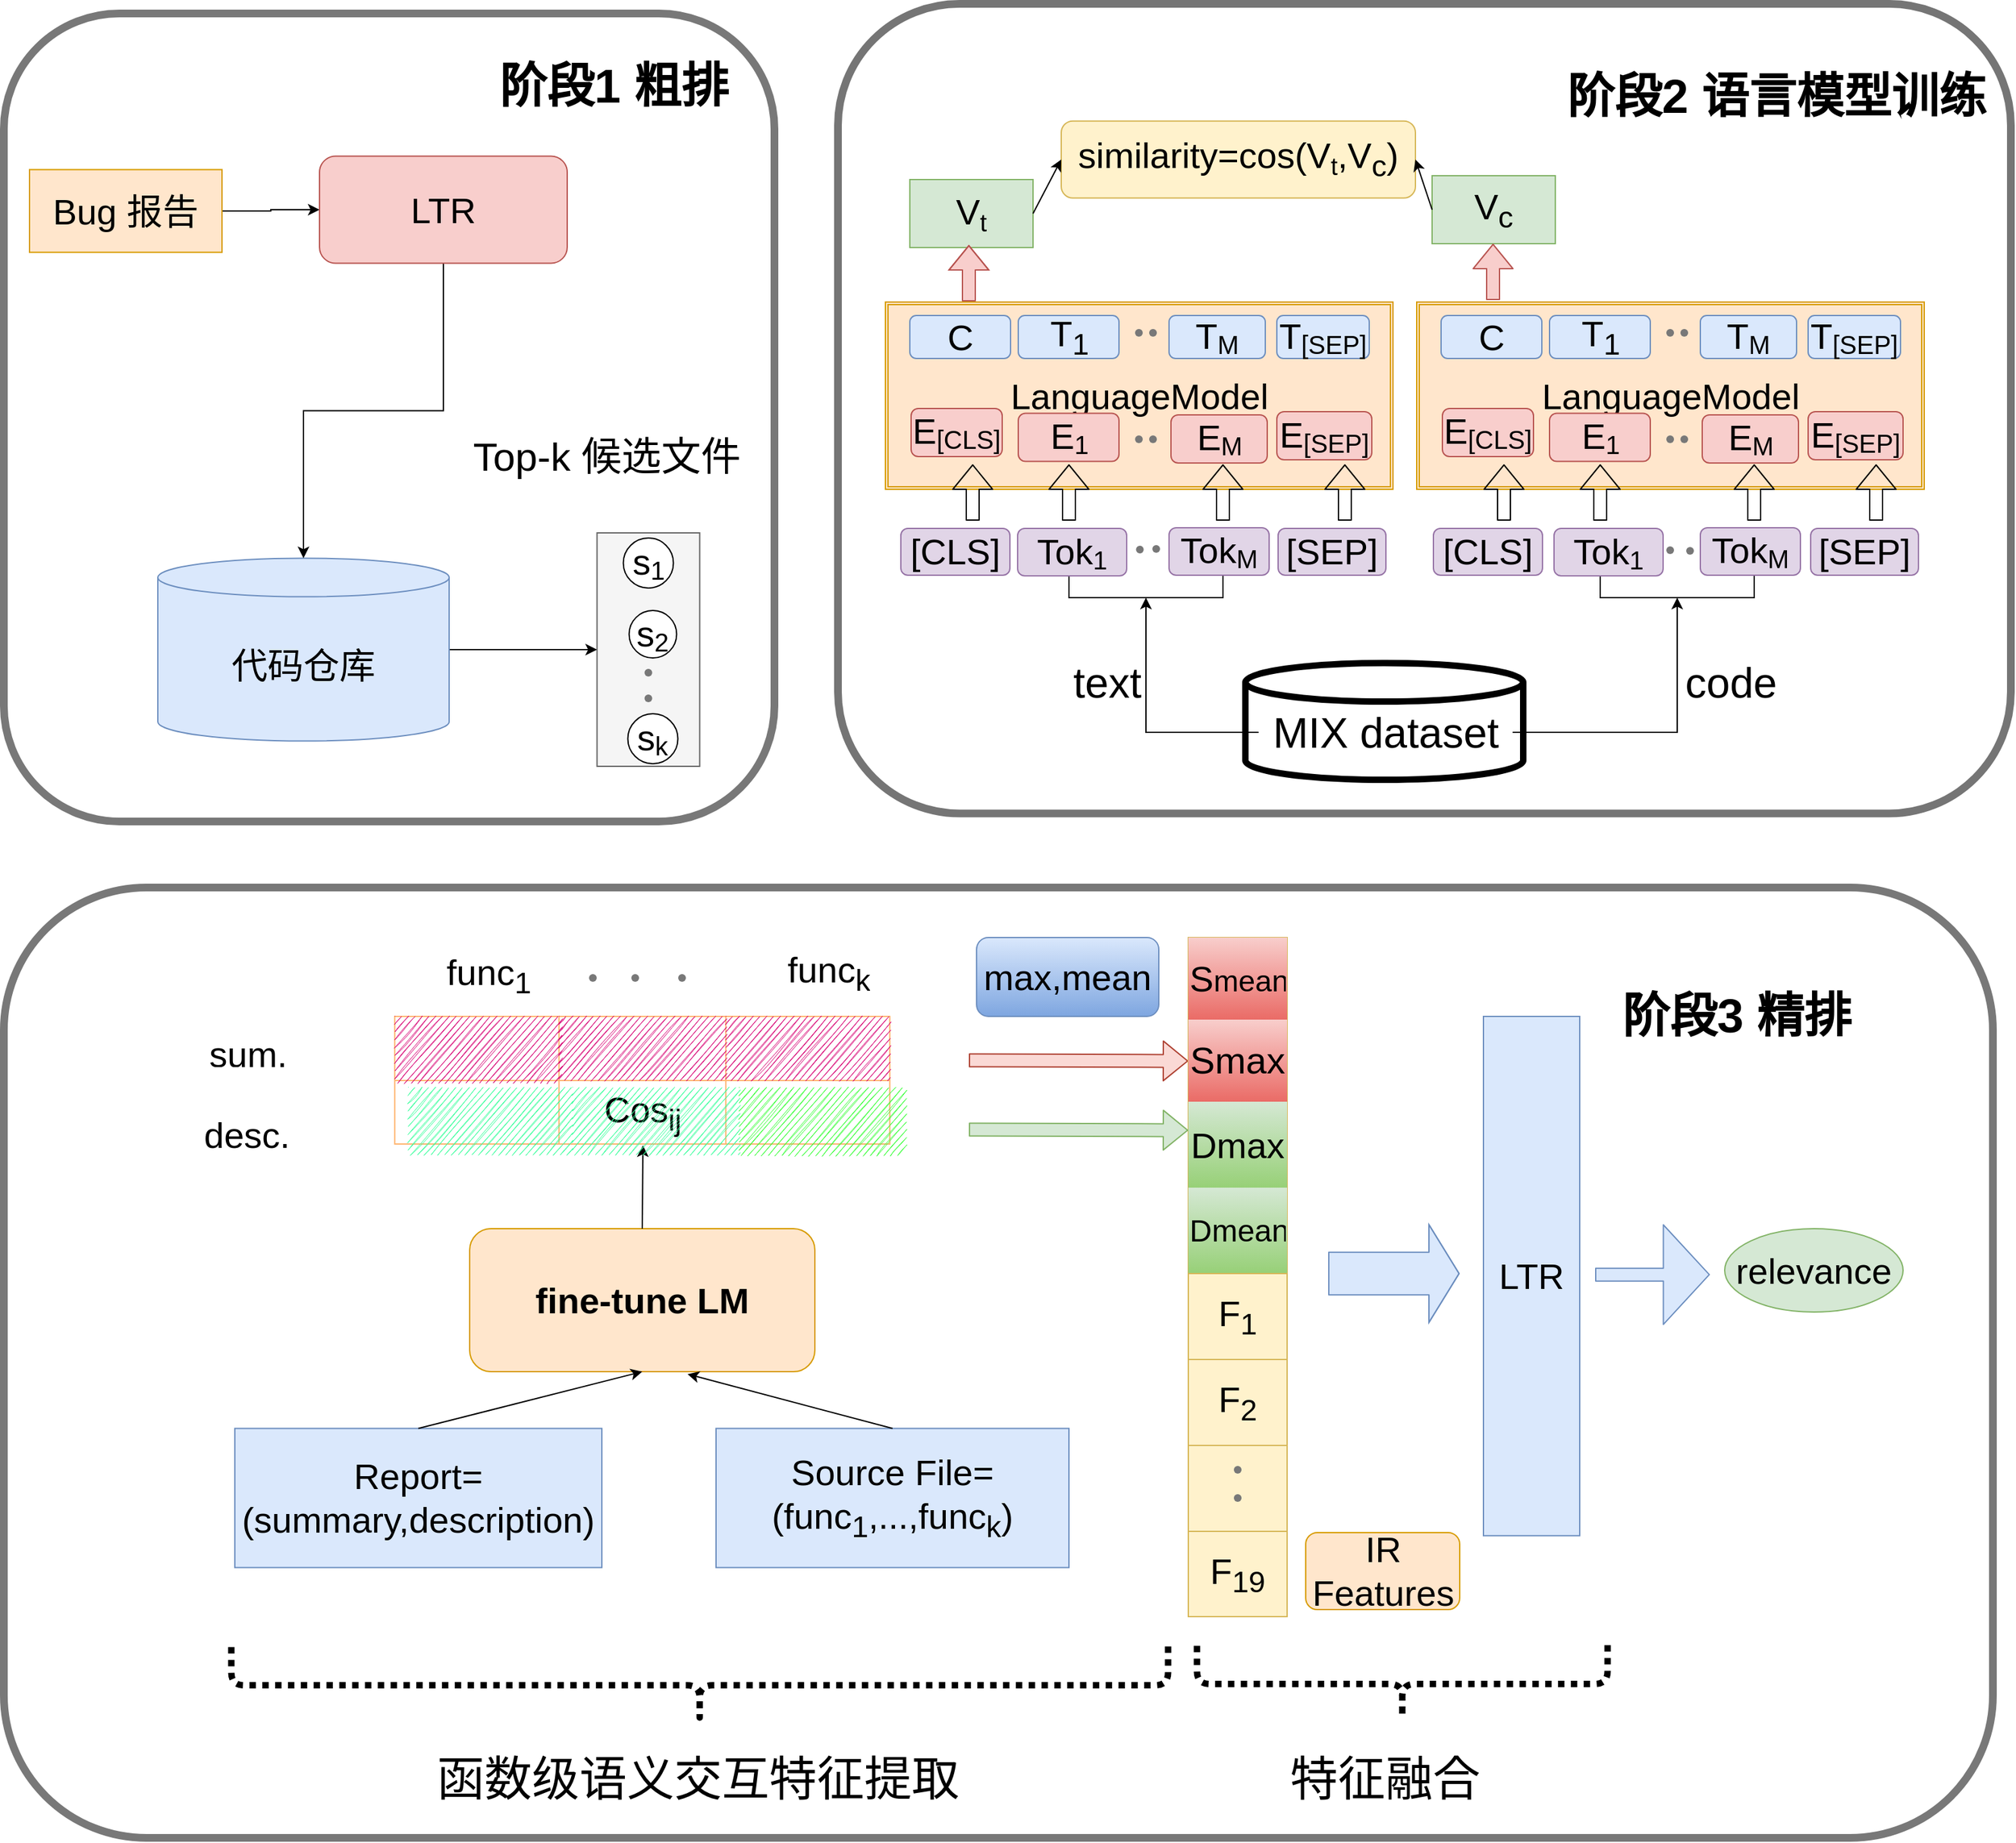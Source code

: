 <mxfile version="16.2.7" type="github">
  <diagram id="alZQ3J86ST5cV5qMbJnk" name="Page-1">
    <mxGraphModel dx="2262" dy="1464" grid="1" gridSize="10" guides="1" tooltips="1" connect="1" arrows="1" fold="1" page="1" pageScale="1" pageWidth="827" pageHeight="1169" math="0" shadow="0">
      <root>
        <mxCell id="0" />
        <mxCell id="1" parent="0" />
        <mxCell id="xxxQAEl9UntY1xKv4p_2-1" value="" style="rounded=1;whiteSpace=wrap;html=1;comic=0;pointerEvents=1;strokeWidth=6;strokeColor=#787878;" vertex="1" parent="1">
          <mxGeometry x="50" y="1209" width="1550" height="741" as="geometry" />
        </mxCell>
        <mxCell id="xxxQAEl9UntY1xKv4p_2-2" value="" style="rounded=1;whiteSpace=wrap;html=1;strokeWidth=6;strokeColor=#757575;" vertex="1" parent="1">
          <mxGeometry x="700" y="520" width="914" height="631.25" as="geometry" />
        </mxCell>
        <mxCell id="xxxQAEl9UntY1xKv4p_2-3" value="" style="shape=partialRectangle;whiteSpace=wrap;html=1;bottom=1;right=1;left=1;top=0;fillColor=none;routingCenterX=-0.5;" vertex="1" parent="1">
          <mxGeometry x="880" y="956" width="120" height="27" as="geometry" />
        </mxCell>
        <mxCell id="xxxQAEl9UntY1xKv4p_2-4" value="&lt;font&gt;&lt;font style=&quot;font-size: 28px&quot;&gt;Tok&lt;/font&gt;&lt;sub&gt;&lt;font style=&quot;font-size: 20px&quot;&gt;1&lt;/font&gt;&lt;/sub&gt;&lt;/font&gt;" style="rounded=1;whiteSpace=wrap;html=1;fillColor=#e1d5e7;strokeColor=#9673a6;" vertex="1" parent="1">
          <mxGeometry x="840" y="929" width="85" height="37" as="geometry" />
        </mxCell>
        <mxCell id="xxxQAEl9UntY1xKv4p_2-5" value="&lt;font&gt;&lt;font style=&quot;font-size: 28px&quot;&gt;Tok&lt;/font&gt;&lt;sub&gt;&lt;font style=&quot;font-size: 20px&quot;&gt;M&lt;/font&gt;&lt;/sub&gt;&lt;/font&gt;" style="rounded=1;whiteSpace=wrap;html=1;fillColor=#e1d5e7;strokeColor=#9673a6;" vertex="1" parent="1">
          <mxGeometry x="958" y="928.5" width="78" height="37" as="geometry" />
        </mxCell>
        <mxCell id="xxxQAEl9UntY1xKv4p_2-6" value="&lt;font style=&quot;font-size: 28px&quot;&gt;[SEP]&lt;/font&gt;" style="rounded=1;whiteSpace=wrap;html=1;fillColor=#e1d5e7;strokeColor=#9673a6;" vertex="1" parent="1">
          <mxGeometry x="1043" y="929" width="84" height="36.5" as="geometry" />
        </mxCell>
        <mxCell id="xxxQAEl9UntY1xKv4p_2-7" value="&lt;font style=&quot;font-size: 28px&quot;&gt;[CLS]&lt;/font&gt;" style="rounded=1;whiteSpace=wrap;html=1;fillColor=#e1d5e7;strokeColor=#9673a6;" vertex="1" parent="1">
          <mxGeometry x="749" y="929" width="85" height="36.5" as="geometry" />
        </mxCell>
        <mxCell id="xxxQAEl9UntY1xKv4p_2-8" value="&lt;span style=&quot;font-size: 28px&quot;&gt;LanguageModel&lt;/span&gt;" style="shape=ext;double=1;rounded=0;whiteSpace=wrap;html=1;fillColor=#ffe6cc;strokeColor=#d79b00;" vertex="1" parent="1">
          <mxGeometry x="737" y="752.5" width="395.5" height="146" as="geometry" />
        </mxCell>
        <mxCell id="xxxQAEl9UntY1xKv4p_2-9" value="&lt;font&gt;&lt;font style=&quot;font-size: 28px&quot;&gt;E&lt;/font&gt;&lt;sub&gt;&lt;font style=&quot;font-size: 20px&quot;&gt;[CLS]&lt;/font&gt;&lt;/sub&gt;&lt;/font&gt;" style="rounded=1;whiteSpace=wrap;html=1;fillColor=#f8cecc;strokeColor=#b85450;strokeWidth=1;perimeterSpacing=4;" vertex="1" parent="1">
          <mxGeometry x="757" y="835.5" width="71" height="37.5" as="geometry" />
        </mxCell>
        <mxCell id="xxxQAEl9UntY1xKv4p_2-10" value="&lt;font&gt;&lt;font style=&quot;font-size: 28px&quot;&gt;E&lt;/font&gt;&lt;sub&gt;&lt;font style=&quot;font-size: 20px&quot;&gt;1&lt;/font&gt;&lt;/sub&gt;&lt;/font&gt;" style="rounded=1;whiteSpace=wrap;html=1;fillColor=#f8cecc;strokeColor=#b85450;strokeWidth=1;perimeterSpacing=4;" vertex="1" parent="1">
          <mxGeometry x="840.5" y="839.25" width="78.5" height="37.5" as="geometry" />
        </mxCell>
        <mxCell id="xxxQAEl9UntY1xKv4p_2-11" value="&lt;font&gt;&lt;font style=&quot;font-size: 28px&quot;&gt;E&lt;/font&gt;&lt;sub&gt;&lt;font style=&quot;font-size: 20px&quot;&gt;[SEP]&lt;/font&gt;&lt;/sub&gt;&lt;/font&gt;" style="rounded=1;whiteSpace=wrap;html=1;fillColor=#f8cecc;strokeColor=#b85450;strokeWidth=1;perimeterSpacing=4;" vertex="1" parent="1">
          <mxGeometry x="1042" y="838" width="74" height="37.5" as="geometry" />
        </mxCell>
        <mxCell id="xxxQAEl9UntY1xKv4p_2-12" value="&lt;font&gt;&lt;font style=&quot;font-size: 28px&quot;&gt;E&lt;/font&gt;&lt;sub&gt;&lt;font style=&quot;font-size: 20px&quot;&gt;M&lt;/font&gt;&lt;/sub&gt;&lt;/font&gt;" style="rounded=1;whiteSpace=wrap;html=1;fillColor=#f8cecc;strokeColor=#b85450;strokeWidth=1;perimeterSpacing=4;" vertex="1" parent="1">
          <mxGeometry x="959.5" y="840.5" width="75" height="37.5" as="geometry" />
        </mxCell>
        <mxCell id="xxxQAEl9UntY1xKv4p_2-13" value="&lt;font style=&quot;font-size: 28px&quot;&gt;&lt;font style=&quot;font-size: 28px&quot;&gt;T&lt;/font&gt;&lt;sub&gt;1&lt;/sub&gt;&lt;/font&gt;" style="rounded=1;whiteSpace=wrap;html=1;fillColor=#dae8fc;strokeColor=#6c8ebf;" vertex="1" parent="1">
          <mxGeometry x="840.5" y="763" width="78.5" height="33.5" as="geometry" />
        </mxCell>
        <mxCell id="xxxQAEl9UntY1xKv4p_2-14" value="&lt;font&gt;&lt;font style=&quot;font-size: 28px&quot;&gt;T&lt;/font&gt;&lt;sub&gt;&lt;font style=&quot;font-size: 20px&quot;&gt;[SEP]&lt;/font&gt;&lt;/sub&gt;&lt;/font&gt;" style="rounded=1;whiteSpace=wrap;html=1;fillColor=#dae8fc;strokeColor=#6c8ebf;" vertex="1" parent="1">
          <mxGeometry x="1042" y="763" width="72" height="33.5" as="geometry" />
        </mxCell>
        <mxCell id="xxxQAEl9UntY1xKv4p_2-15" value="&lt;font&gt;&lt;font style=&quot;font-size: 28px&quot;&gt;T&lt;/font&gt;&lt;sub&gt;&lt;font style=&quot;font-size: 20px&quot;&gt;M&lt;/font&gt;&lt;/sub&gt;&lt;/font&gt;" style="rounded=1;whiteSpace=wrap;html=1;fillColor=#dae8fc;strokeColor=#6c8ebf;" vertex="1" parent="1">
          <mxGeometry x="958" y="763" width="75" height="33.5" as="geometry" />
        </mxCell>
        <mxCell id="xxxQAEl9UntY1xKv4p_2-16" value="&lt;font style=&quot;font-size: 28px&quot;&gt;V&lt;/font&gt;&lt;font style=&quot;font-size: 23.333px&quot;&gt;&lt;sub&gt;t&lt;/sub&gt;&lt;/font&gt;" style="rounded=0;whiteSpace=wrap;html=1;fillColor=#d5e8d4;strokeColor=#82b366;" vertex="1" parent="1">
          <mxGeometry x="756" y="657" width="96" height="53" as="geometry" />
        </mxCell>
        <mxCell id="xxxQAEl9UntY1xKv4p_2-17" value="" style="shape=flexArrow;endArrow=classic;html=1;fillColor=#f8cecc;strokeColor=#b85450;" edge="1" parent="1">
          <mxGeometry width="50" height="50" relative="1" as="geometry">
            <mxPoint x="802" y="752" as="sourcePoint" />
            <mxPoint x="802" y="708" as="targetPoint" />
            <Array as="points">
              <mxPoint x="802" y="727.5" />
            </Array>
          </mxGeometry>
        </mxCell>
        <mxCell id="xxxQAEl9UntY1xKv4p_2-18" value="" style="shape=flexArrow;endArrow=classic;html=1;" edge="1" parent="1">
          <mxGeometry width="50" height="50" relative="1" as="geometry">
            <mxPoint x="805" y="923" as="sourcePoint" />
            <mxPoint x="805" y="879" as="targetPoint" />
          </mxGeometry>
        </mxCell>
        <mxCell id="xxxQAEl9UntY1xKv4p_2-19" value="" style="shape=flexArrow;endArrow=classic;html=1;" edge="1" parent="1">
          <mxGeometry width="50" height="50" relative="1" as="geometry">
            <mxPoint x="880" y="923" as="sourcePoint" />
            <mxPoint x="880" y="879" as="targetPoint" />
          </mxGeometry>
        </mxCell>
        <mxCell id="xxxQAEl9UntY1xKv4p_2-20" value="" style="shape=flexArrow;endArrow=classic;html=1;" edge="1" parent="1">
          <mxGeometry width="50" height="50" relative="1" as="geometry">
            <mxPoint x="1000" y="923" as="sourcePoint" />
            <mxPoint x="1000" y="879" as="targetPoint" />
          </mxGeometry>
        </mxCell>
        <mxCell id="xxxQAEl9UntY1xKv4p_2-21" value="" style="shape=flexArrow;endArrow=classic;html=1;" edge="1" parent="1">
          <mxGeometry width="50" height="50" relative="1" as="geometry">
            <mxPoint x="1095" y="923" as="sourcePoint" />
            <mxPoint x="1095" y="879" as="targetPoint" />
          </mxGeometry>
        </mxCell>
        <mxCell id="xxxQAEl9UntY1xKv4p_2-22" value="&lt;font style=&quot;font-size: 37px&quot;&gt;阶段2 语言模型训练&lt;/font&gt;" style="text;strokeColor=none;fillColor=none;html=1;fontSize=24;fontStyle=1;verticalAlign=middle;align=center;" vertex="1" parent="1">
          <mxGeometry x="1339.5" y="560" width="182" height="65" as="geometry" />
        </mxCell>
        <mxCell id="xxxQAEl9UntY1xKv4p_2-23" value="" style="shape=waypoint;sketch=0;size=6;pointerEvents=1;points=[];fillColor=none;resizable=0;rotatable=0;perimeter=centerPerimeter;snapToPoint=1;strokeWidth=1;strokeColor=#787878;" vertex="1" parent="1">
          <mxGeometry x="914.5" y="839.5" width="40" height="40" as="geometry" />
        </mxCell>
        <mxCell id="xxxQAEl9UntY1xKv4p_2-24" value="" style="shape=waypoint;sketch=0;size=6;pointerEvents=1;points=[];fillColor=none;resizable=0;rotatable=0;perimeter=centerPerimeter;snapToPoint=1;strokeWidth=1;strokeColor=#787878;" vertex="1" parent="1">
          <mxGeometry x="925.5" y="839.5" width="40" height="40" as="geometry" />
        </mxCell>
        <mxCell id="xxxQAEl9UntY1xKv4p_2-25" value="" style="shape=waypoint;sketch=0;size=6;pointerEvents=1;points=[];fillColor=none;resizable=0;rotatable=0;perimeter=centerPerimeter;snapToPoint=1;strokeWidth=1;strokeColor=#787878;" vertex="1" parent="1">
          <mxGeometry x="914.5" y="756.5" width="40" height="40" as="geometry" />
        </mxCell>
        <mxCell id="xxxQAEl9UntY1xKv4p_2-26" value="" style="shape=waypoint;sketch=0;size=6;pointerEvents=1;points=[];fillColor=none;resizable=0;rotatable=0;perimeter=centerPerimeter;snapToPoint=1;strokeWidth=1;strokeColor=#787878;" vertex="1" parent="1">
          <mxGeometry x="925.5" y="756.5" width="40" height="40" as="geometry" />
        </mxCell>
        <UserObject label="&lt;font style=&quot;font-size: 28px&quot;&gt;Report=(summary,description)&lt;/font&gt;" placeholders="1" name="Variable" id="xxxQAEl9UntY1xKv4p_2-27">
          <mxCell style="text;html=1;strokeColor=#6c8ebf;fillColor=#dae8fc;align=center;verticalAlign=middle;whiteSpace=wrap;overflow=hidden;" vertex="1" parent="1">
            <mxGeometry x="230" y="1630.75" width="286" height="108.5" as="geometry" />
          </mxCell>
        </UserObject>
        <UserObject label="&lt;font style=&quot;font-size: 28px&quot;&gt;Source File=(func&lt;sub&gt;1&lt;/sub&gt;,...,func&lt;sub&gt;k&lt;/sub&gt;)&lt;/font&gt;" placeholders="1" name="Variable" id="xxxQAEl9UntY1xKv4p_2-28">
          <mxCell style="text;html=1;strokeColor=#6c8ebf;fillColor=#dae8fc;align=center;verticalAlign=middle;whiteSpace=wrap;overflow=hidden;" vertex="1" parent="1">
            <mxGeometry x="605" y="1630.75" width="275" height="108.5" as="geometry" />
          </mxCell>
        </UserObject>
        <UserObject label="&lt;font style=&quot;font-size: 28px&quot;&gt;sum.&lt;/font&gt;" placeholders="1" name="Variable" id="xxxQAEl9UntY1xKv4p_2-29">
          <mxCell style="text;html=1;strokeColor=none;fillColor=none;align=center;verticalAlign=middle;whiteSpace=wrap;overflow=hidden;" vertex="1" parent="1">
            <mxGeometry x="192.5" y="1319.5" width="94.5" height="30" as="geometry" />
          </mxCell>
        </UserObject>
        <UserObject label="&lt;font style=&quot;font-size: 28px&quot;&gt;desc.&lt;/font&gt;" placeholders="1" name="Variable" id="xxxQAEl9UntY1xKv4p_2-30">
          <mxCell style="text;html=1;strokeColor=none;fillColor=none;align=center;verticalAlign=middle;whiteSpace=wrap;overflow=hidden;" vertex="1" parent="1">
            <mxGeometry x="179.25" y="1383" width="121" height="34" as="geometry" />
          </mxCell>
        </UserObject>
        <UserObject label="&lt;font style=&quot;font-size: 28px&quot;&gt;&lt;font style=&quot;font-size: 28px&quot;&gt;func&lt;/font&gt;&lt;font style=&quot;font-size: 28px&quot;&gt;&lt;sub&gt;k&lt;/sub&gt;&lt;/font&gt;&lt;/font&gt;" placeholders="1" name="Variable" id="xxxQAEl9UntY1xKv4p_2-31">
          <mxCell style="text;html=1;strokeColor=none;fillColor=none;align=center;verticalAlign=middle;whiteSpace=wrap;overflow=hidden;" vertex="1" parent="1">
            <mxGeometry x="629.5" y="1254" width="125.5" height="44" as="geometry" />
          </mxCell>
        </UserObject>
        <mxCell id="xxxQAEl9UntY1xKv4p_2-32" value="" style="shape=waypoint;sketch=0;size=6;pointerEvents=1;points=[];fillColor=none;resizable=0;rotatable=0;perimeter=centerPerimeter;snapToPoint=1;strokeWidth=1;strokeColor=#787878;" vertex="1" parent="1">
          <mxGeometry x="522" y="1259.5" width="40" height="40" as="geometry" />
        </mxCell>
        <mxCell id="xxxQAEl9UntY1xKv4p_2-33" value="" style="shape=waypoint;sketch=0;size=6;pointerEvents=1;points=[];fillColor=none;resizable=0;rotatable=0;perimeter=centerPerimeter;snapToPoint=1;strokeWidth=1;strokeColor=#787878;" vertex="1" parent="1">
          <mxGeometry x="558.5" y="1259.5" width="40" height="40" as="geometry" />
        </mxCell>
        <mxCell id="xxxQAEl9UntY1xKv4p_2-34" value="" style="shape=waypoint;sketch=0;size=6;pointerEvents=1;points=[];fillColor=none;resizable=0;rotatable=0;perimeter=centerPerimeter;snapToPoint=1;strokeWidth=1;strokeColor=#787878;" vertex="1" parent="1">
          <mxGeometry x="489" y="1259.5" width="40" height="40" as="geometry" />
        </mxCell>
        <mxCell id="xxxQAEl9UntY1xKv4p_2-35" value="&lt;font size=&quot;1&quot;&gt;&lt;b style=&quot;font-size: 28px&quot;&gt;fine-tune LM&lt;/b&gt;&lt;/font&gt;" style="rounded=1;whiteSpace=wrap;html=1;strokeColor=#d79b00;strokeWidth=1;fillColor=#ffe6cc;" vertex="1" parent="1">
          <mxGeometry x="413" y="1475" width="269" height="111.5" as="geometry" />
        </mxCell>
        <mxCell id="xxxQAEl9UntY1xKv4p_2-36" value="" style="endArrow=classic;html=1;exitX=0.5;exitY=0;exitDx=0;exitDy=0;entryX=0.631;entryY=1.017;entryDx=0;entryDy=0;entryPerimeter=0;" edge="1" parent="1" source="xxxQAEl9UntY1xKv4p_2-28" target="xxxQAEl9UntY1xKv4p_2-35">
          <mxGeometry width="50" height="50" relative="1" as="geometry">
            <mxPoint x="621" y="1574.5" as="sourcePoint" />
            <mxPoint x="733.5" y="1538.87" as="targetPoint" />
          </mxGeometry>
        </mxCell>
        <mxCell id="xxxQAEl9UntY1xKv4p_2-37" value="&lt;font style=&quot;font-size: 28px&quot;&gt;max,mean&lt;/font&gt;" style="rounded=1;whiteSpace=wrap;html=1;strokeWidth=1;fillColor=#dae8fc;gradientColor=#7ea6e0;strokeColor=#6c8ebf;" vertex="1" parent="1">
          <mxGeometry x="808" y="1248" width="142" height="61.5" as="geometry" />
        </mxCell>
        <mxCell id="xxxQAEl9UntY1xKv4p_2-38" value="" style="shape=flexArrow;endArrow=classic;html=1;fillColor=#fad9d5;strokeColor=#ae4132;" edge="1" parent="1">
          <mxGeometry width="50" height="50" relative="1" as="geometry">
            <mxPoint x="802" y="1343.75" as="sourcePoint" />
            <mxPoint x="973" y="1344.25" as="targetPoint" />
          </mxGeometry>
        </mxCell>
        <mxCell id="xxxQAEl9UntY1xKv4p_2-39" value="" style="endArrow=classic;html=1;exitX=0.5;exitY=0;exitDx=0;exitDy=0;" edge="1" parent="1" source="xxxQAEl9UntY1xKv4p_2-35">
          <mxGeometry width="50" height="50" relative="1" as="geometry">
            <mxPoint x="434" y="1470.5" as="sourcePoint" />
            <mxPoint x="548" y="1410" as="targetPoint" />
          </mxGeometry>
        </mxCell>
        <mxCell id="xxxQAEl9UntY1xKv4p_2-40" value="" style="shape=table;html=1;whiteSpace=wrap;startSize=0;container=1;collapsible=0;childLayout=tableLayout;strokeColor=#d6b656;strokeWidth=1;resizeWidth=0;resizeHeight=1;treeFolding=0;treeMoving=0;resizable=0;rotatable=0;fillColor=#fff2cc;" vertex="1" parent="1">
          <mxGeometry x="973" y="1248" width="77" height="262" as="geometry" />
        </mxCell>
        <mxCell id="xxxQAEl9UntY1xKv4p_2-41" style="shape=partialRectangle;html=1;whiteSpace=wrap;collapsible=0;dropTarget=0;pointerEvents=0;fillColor=none;top=0;left=0;bottom=0;right=0;points=[[0,0.5],[1,0.5]];portConstraint=eastwest;" vertex="1" parent="xxxQAEl9UntY1xKv4p_2-40">
          <mxGeometry width="77" height="64" as="geometry" />
        </mxCell>
        <mxCell id="xxxQAEl9UntY1xKv4p_2-42" value="&lt;font&gt;&lt;font style=&quot;font-size: 28px&quot;&gt;S&lt;/font&gt;&lt;font style=&quot;font-size: 23.333px&quot;&gt;mean&lt;/font&gt;&lt;/font&gt;" style="shape=partialRectangle;html=1;whiteSpace=wrap;connectable=0;fillColor=#f8cecc;top=0;left=0;bottom=0;right=0;overflow=hidden;flipV=0;gradientColor=#ea6b66;strokeColor=#b85450;" vertex="1" parent="xxxQAEl9UntY1xKv4p_2-41">
          <mxGeometry width="77" height="64" as="geometry">
            <mxRectangle width="77" height="64" as="alternateBounds" />
          </mxGeometry>
        </mxCell>
        <mxCell id="xxxQAEl9UntY1xKv4p_2-43" style="shape=partialRectangle;html=1;whiteSpace=wrap;collapsible=0;dropTarget=0;pointerEvents=0;fillColor=none;top=0;left=0;bottom=0;right=0;points=[[0,0.5],[1,0.5]];portConstraint=eastwest;" vertex="1" parent="xxxQAEl9UntY1xKv4p_2-40">
          <mxGeometry y="64" width="77" height="64" as="geometry" />
        </mxCell>
        <mxCell id="xxxQAEl9UntY1xKv4p_2-44" value="&lt;sub&gt;&lt;font style=&quot;font-size: 29px&quot;&gt;Smax&lt;/font&gt;&lt;/sub&gt;" style="shape=partialRectangle;html=1;whiteSpace=wrap;connectable=0;fillColor=#f8cecc;top=0;left=0;bottom=0;right=0;overflow=hidden;flipV=0;gradientColor=#ea6b66;strokeColor=#b85450;" vertex="1" parent="xxxQAEl9UntY1xKv4p_2-43">
          <mxGeometry width="77" height="64" as="geometry">
            <mxRectangle width="77" height="64" as="alternateBounds" />
          </mxGeometry>
        </mxCell>
        <mxCell id="xxxQAEl9UntY1xKv4p_2-45" style="shape=partialRectangle;html=1;whiteSpace=wrap;collapsible=0;dropTarget=0;pointerEvents=0;fillColor=none;top=0;left=0;bottom=0;right=0;points=[[0,0.5],[1,0.5]];portConstraint=eastwest;" vertex="1" parent="xxxQAEl9UntY1xKv4p_2-40">
          <mxGeometry y="128" width="77" height="67" as="geometry" />
        </mxCell>
        <mxCell id="xxxQAEl9UntY1xKv4p_2-46" value="&lt;font&gt;&lt;font&gt;&lt;sub&gt;&lt;span style=&quot;font-size: 28px&quot;&gt;Dmax&lt;/span&gt;&lt;/sub&gt;&lt;/font&gt;&lt;/font&gt;" style="shape=partialRectangle;html=1;whiteSpace=wrap;connectable=0;fillColor=#d5e8d4;top=0;left=0;bottom=0;right=0;overflow=hidden;flipV=0;gradientColor=#97d077;strokeColor=#82b366;" vertex="1" parent="xxxQAEl9UntY1xKv4p_2-45">
          <mxGeometry width="77" height="67" as="geometry">
            <mxRectangle width="77" height="67" as="alternateBounds" />
          </mxGeometry>
        </mxCell>
        <mxCell id="xxxQAEl9UntY1xKv4p_2-47" style="shape=partialRectangle;html=1;whiteSpace=wrap;collapsible=0;dropTarget=0;pointerEvents=0;fillColor=none;top=0;left=0;bottom=0;right=0;points=[[0,0.5],[1,0.5]];portConstraint=eastwest;" vertex="1" parent="xxxQAEl9UntY1xKv4p_2-40">
          <mxGeometry y="195" width="77" height="67" as="geometry" />
        </mxCell>
        <mxCell id="xxxQAEl9UntY1xKv4p_2-48" value="&lt;font style=&quot;font-size: 24px&quot;&gt;Dmean&lt;/font&gt;" style="shape=partialRectangle;html=1;whiteSpace=wrap;connectable=0;fillColor=#d5e8d4;top=0;left=0;bottom=0;right=0;overflow=hidden;flipV=0;gradientColor=#97d077;strokeColor=#82b366;" vertex="1" parent="xxxQAEl9UntY1xKv4p_2-47">
          <mxGeometry width="77" height="67" as="geometry">
            <mxRectangle width="77" height="67" as="alternateBounds" />
          </mxGeometry>
        </mxCell>
        <mxCell id="xxxQAEl9UntY1xKv4p_2-49" value="" style="shape=table;html=1;whiteSpace=wrap;startSize=0;container=1;collapsible=0;childLayout=tableLayout;strokeColor=#d6b656;strokeWidth=1;resizeWidth=0;resizeHeight=1;treeFolding=0;treeMoving=0;resizable=0;rotatable=0;fillColor=#fff2cc;" vertex="1" parent="1">
          <mxGeometry x="973" y="1510" width="77" height="267.5" as="geometry" />
        </mxCell>
        <mxCell id="xxxQAEl9UntY1xKv4p_2-50" style="shape=partialRectangle;html=1;whiteSpace=wrap;collapsible=0;dropTarget=0;pointerEvents=0;fillColor=none;top=0;left=0;bottom=0;right=0;points=[[0,0.5],[1,0.5]];portConstraint=eastwest;" vertex="1" parent="xxxQAEl9UntY1xKv4p_2-49">
          <mxGeometry width="77" height="67" as="geometry" />
        </mxCell>
        <mxCell id="xxxQAEl9UntY1xKv4p_2-51" value="&lt;font style=&quot;font-size: 28px&quot;&gt;&lt;font style=&quot;font-size: 28px&quot;&gt;F&lt;/font&gt;&lt;font style=&quot;font-size: 28px&quot;&gt;&lt;sub&gt;1&lt;/sub&gt;&lt;/font&gt;&lt;/font&gt;" style="shape=partialRectangle;html=1;whiteSpace=wrap;connectable=0;fillColor=none;top=0;left=0;bottom=0;right=0;overflow=hidden;flipV=0;" vertex="1" parent="xxxQAEl9UntY1xKv4p_2-50">
          <mxGeometry width="77" height="67" as="geometry">
            <mxRectangle width="77" height="67" as="alternateBounds" />
          </mxGeometry>
        </mxCell>
        <mxCell id="xxxQAEl9UntY1xKv4p_2-52" style="shape=partialRectangle;html=1;whiteSpace=wrap;collapsible=0;dropTarget=0;pointerEvents=0;fillColor=none;top=0;left=0;bottom=0;right=0;points=[[0,0.5],[1,0.5]];portConstraint=eastwest;" vertex="1" parent="xxxQAEl9UntY1xKv4p_2-49">
          <mxGeometry y="67" width="77" height="67" as="geometry" />
        </mxCell>
        <mxCell id="xxxQAEl9UntY1xKv4p_2-53" value="&lt;font style=&quot;font-size: 28px&quot;&gt;&lt;font style=&quot;font-size: 28px&quot;&gt;F&lt;/font&gt;&lt;font style=&quot;font-size: 28px&quot;&gt;&lt;sub&gt;2&lt;/sub&gt;&lt;/font&gt;&lt;/font&gt;" style="shape=partialRectangle;html=1;whiteSpace=wrap;connectable=0;fillColor=none;top=0;left=0;bottom=0;right=0;overflow=hidden;flipV=0;" vertex="1" parent="xxxQAEl9UntY1xKv4p_2-52">
          <mxGeometry width="77" height="67" as="geometry">
            <mxRectangle width="77" height="67" as="alternateBounds" />
          </mxGeometry>
        </mxCell>
        <mxCell id="xxxQAEl9UntY1xKv4p_2-54" style="shape=partialRectangle;html=1;whiteSpace=wrap;collapsible=0;dropTarget=0;pointerEvents=0;fillColor=none;top=0;left=0;bottom=0;right=0;points=[[0,0.5],[1,0.5]];portConstraint=eastwest;" vertex="1" parent="xxxQAEl9UntY1xKv4p_2-49">
          <mxGeometry y="134" width="77" height="67" as="geometry" />
        </mxCell>
        <mxCell id="xxxQAEl9UntY1xKv4p_2-55" value="" style="shape=partialRectangle;html=1;whiteSpace=wrap;connectable=0;fillColor=none;top=0;left=0;bottom=0;right=0;overflow=hidden;flipV=0;" vertex="1" parent="xxxQAEl9UntY1xKv4p_2-54">
          <mxGeometry width="77" height="67" as="geometry">
            <mxRectangle width="77" height="67" as="alternateBounds" />
          </mxGeometry>
        </mxCell>
        <mxCell id="xxxQAEl9UntY1xKv4p_2-56" style="shape=partialRectangle;html=1;whiteSpace=wrap;collapsible=0;dropTarget=0;pointerEvents=0;fillColor=none;top=0;left=0;bottom=0;right=0;points=[[0,0.5],[1,0.5]];portConstraint=eastwest;" vertex="1" parent="xxxQAEl9UntY1xKv4p_2-49">
          <mxGeometry y="201" width="77" height="67" as="geometry" />
        </mxCell>
        <mxCell id="xxxQAEl9UntY1xKv4p_2-57" value="&lt;font style=&quot;font-size: 28px&quot;&gt;&lt;font style=&quot;font-size: 28px&quot;&gt;F&lt;/font&gt;&lt;font style=&quot;font-size: 28px&quot;&gt;&lt;sub&gt;19&lt;/sub&gt;&lt;/font&gt;&lt;/font&gt;" style="shape=partialRectangle;html=1;whiteSpace=wrap;connectable=0;fillColor=none;top=0;left=0;bottom=0;right=0;overflow=hidden;flipV=0;" vertex="1" parent="xxxQAEl9UntY1xKv4p_2-56">
          <mxGeometry width="77" height="67" as="geometry">
            <mxRectangle width="77" height="67" as="alternateBounds" />
          </mxGeometry>
        </mxCell>
        <mxCell id="xxxQAEl9UntY1xKv4p_2-58" value="" style="shape=waypoint;sketch=0;size=6;pointerEvents=1;points=[];fillColor=none;resizable=0;rotatable=0;perimeter=centerPerimeter;snapToPoint=1;strokeWidth=1;strokeColor=#787878;" vertex="1" parent="1">
          <mxGeometry x="991.5" y="1643" width="40" height="40" as="geometry" />
        </mxCell>
        <mxCell id="xxxQAEl9UntY1xKv4p_2-59" value="" style="shape=waypoint;sketch=0;size=6;pointerEvents=1;points=[];fillColor=none;resizable=0;rotatable=0;perimeter=centerPerimeter;snapToPoint=1;strokeWidth=1;strokeColor=#787878;fontSize=14;" vertex="1" parent="1">
          <mxGeometry x="991.5" y="1665" width="40" height="40" as="geometry" />
        </mxCell>
        <mxCell id="xxxQAEl9UntY1xKv4p_2-60" value="&lt;font style=&quot;font-size: 28px&quot;&gt;IR Features&lt;/font&gt;" style="rounded=1;whiteSpace=wrap;html=1;strokeColor=#d79b00;strokeWidth=1;fillColor=#ffe6cc;" vertex="1" parent="1">
          <mxGeometry x="1064.5" y="1712" width="120" height="60" as="geometry" />
        </mxCell>
        <mxCell id="xxxQAEl9UntY1xKv4p_2-61" value="" style="shape=flexArrow;endArrow=classic;html=1;endWidth=42;endSize=7.489;width=33.333;fillColor=#dae8fc;strokeColor=#6c8ebf;" edge="1" parent="1">
          <mxGeometry width="50" height="50" relative="1" as="geometry">
            <mxPoint x="1082" y="1510.0" as="sourcePoint" />
            <mxPoint x="1184.5" y="1510" as="targetPoint" />
            <Array as="points">
              <mxPoint x="1120" y="1510" />
              <mxPoint x="1159" y="1510.0" />
            </Array>
          </mxGeometry>
        </mxCell>
        <mxCell id="xxxQAEl9UntY1xKv4p_2-62" value="" style="shape=flexArrow;endArrow=classic;html=1;fillColor=#d5e8d4;strokeColor=#82b366;" edge="1" parent="1">
          <mxGeometry width="50" height="50" relative="1" as="geometry">
            <mxPoint x="802" y="1397.75" as="sourcePoint" />
            <mxPoint x="973" y="1398.25" as="targetPoint" />
          </mxGeometry>
        </mxCell>
        <mxCell id="xxxQAEl9UntY1xKv4p_2-63" value="&lt;p&gt;&lt;font style=&quot;font-size: 28px&quot;&gt;LTR&lt;/font&gt;&lt;/p&gt;" style="rounded=0;whiteSpace=wrap;html=1;comic=0;pointerEvents=1;strokeColor=#6c8ebf;strokeWidth=1;fillColor=#dae8fc;" vertex="1" parent="1">
          <mxGeometry x="1203" y="1309.5" width="75" height="404.88" as="geometry" />
        </mxCell>
        <mxCell id="xxxQAEl9UntY1xKv4p_2-64" value="" style="shape=flexArrow;endArrow=classic;html=1;fillColor=#dae8fc;strokeColor=#6c8ebf;endWidth=66.667;endSize=11.6;" edge="1" parent="1">
          <mxGeometry width="50" height="50" relative="1" as="geometry">
            <mxPoint x="1290" y="1510.83" as="sourcePoint" />
            <mxPoint x="1379.5" y="1510.83" as="targetPoint" />
          </mxGeometry>
        </mxCell>
        <mxCell id="xxxQAEl9UntY1xKv4p_2-65" value="&lt;font style=&quot;font-size: 28px&quot;&gt;relevance&lt;/font&gt;" style="ellipse;whiteSpace=wrap;html=1;comic=0;pointerEvents=1;strokeColor=#82b366;strokeWidth=1;fillColor=#d5e8d4;" vertex="1" parent="1">
          <mxGeometry x="1391" y="1475" width="139" height="65" as="geometry" />
        </mxCell>
        <mxCell id="xxxQAEl9UntY1xKv4p_2-66" value="" style="endArrow=classic;html=1;entryX=0.5;entryY=1;entryDx=0;entryDy=0;exitX=0.5;exitY=0;exitDx=0;exitDy=0;" edge="1" parent="1" source="xxxQAEl9UntY1xKv4p_2-27" target="xxxQAEl9UntY1xKv4p_2-35">
          <mxGeometry width="50" height="50" relative="1" as="geometry">
            <mxPoint x="467" y="1574.5" as="sourcePoint" />
            <mxPoint x="555" y="1530.5" as="targetPoint" />
          </mxGeometry>
        </mxCell>
        <mxCell id="xxxQAEl9UntY1xKv4p_2-67" value="&lt;font style=&quot;font-size: 37px&quot;&gt;阶段3 精排&lt;/font&gt;" style="text;strokeColor=none;fillColor=none;html=1;fontSize=24;fontStyle=1;verticalAlign=middle;align=center;" vertex="1" parent="1">
          <mxGeometry x="1350" y="1290" width="100" height="40" as="geometry" />
        </mxCell>
        <mxCell id="xxxQAEl9UntY1xKv4p_2-68" value="" style="shape=table;html=1;whiteSpace=wrap;startSize=0;container=1;collapsible=0;childLayout=tableLayout;rounded=0;shadow=0;comic=0;pointerEvents=1;strokeWidth=1;backgroundOutline=0;strokeColor=#FFB570;" vertex="1" parent="1">
          <mxGeometry x="354.63" y="1309.5" width="385.75" height="99.5" as="geometry" />
        </mxCell>
        <mxCell id="xxxQAEl9UntY1xKv4p_2-69" style="shape=partialRectangle;html=1;whiteSpace=wrap;collapsible=0;dropTarget=0;pointerEvents=0;fillColor=none;top=0;left=0;bottom=0;right=0;points=[[0,0.5],[1,0.5]];portConstraint=eastwest;" vertex="1" parent="xxxQAEl9UntY1xKv4p_2-68">
          <mxGeometry width="385.75" height="50" as="geometry" />
        </mxCell>
        <mxCell id="xxxQAEl9UntY1xKv4p_2-70" style="shape=partialRectangle;html=1;whiteSpace=wrap;connectable=0;fillColor=#d80073;top=0;left=0;bottom=0;right=0;overflow=hidden;sketch=1;strokeColor=#A50040;fontColor=#ffffff;" vertex="1" parent="xxxQAEl9UntY1xKv4p_2-69">
          <mxGeometry width="128" height="50" as="geometry">
            <mxRectangle width="128" height="50" as="alternateBounds" />
          </mxGeometry>
        </mxCell>
        <mxCell id="xxxQAEl9UntY1xKv4p_2-71" style="shape=partialRectangle;html=1;whiteSpace=wrap;connectable=0;fillColor=#d80073;top=0;left=0;bottom=0;right=0;overflow=hidden;sketch=1;strokeColor=#A50040;fontColor=#ffffff;" vertex="1" parent="xxxQAEl9UntY1xKv4p_2-69">
          <mxGeometry x="128" width="130" height="50" as="geometry">
            <mxRectangle width="130" height="50" as="alternateBounds" />
          </mxGeometry>
        </mxCell>
        <mxCell id="xxxQAEl9UntY1xKv4p_2-72" style="shape=partialRectangle;html=1;whiteSpace=wrap;connectable=0;fillColor=#d80073;top=0;left=0;bottom=0;right=0;overflow=hidden;sketch=1;strokeColor=#A50040;strokeWidth=1;fontColor=#ffffff;" vertex="1" parent="xxxQAEl9UntY1xKv4p_2-69">
          <mxGeometry x="258" width="128" height="50" as="geometry">
            <mxRectangle width="128" height="50" as="alternateBounds" />
          </mxGeometry>
        </mxCell>
        <mxCell id="xxxQAEl9UntY1xKv4p_2-73" value="" style="shape=partialRectangle;html=1;whiteSpace=wrap;collapsible=0;dropTarget=0;pointerEvents=0;fillColor=none;top=0;left=0;bottom=0;right=0;points=[[0,0.5],[1,0.5]];portConstraint=eastwest;" vertex="1" parent="xxxQAEl9UntY1xKv4p_2-68">
          <mxGeometry y="50" width="385.75" height="50" as="geometry" />
        </mxCell>
        <mxCell id="xxxQAEl9UntY1xKv4p_2-74" value="" style="shape=partialRectangle;html=1;whiteSpace=wrap;connectable=0;fillColor=none;top=0;left=0;bottom=0;right=0;overflow=hidden;" vertex="1" parent="xxxQAEl9UntY1xKv4p_2-73">
          <mxGeometry width="128" height="50" as="geometry">
            <mxRectangle width="128" height="50" as="alternateBounds" />
          </mxGeometry>
        </mxCell>
        <mxCell id="xxxQAEl9UntY1xKv4p_2-75" value="&lt;font style=&quot;font-size: 28px&quot;&gt;&lt;font style=&quot;font-size: 28px&quot;&gt;Cos&lt;/font&gt;&lt;sub&gt;ij&lt;/sub&gt;&lt;/font&gt;" style="shape=partialRectangle;html=1;whiteSpace=wrap;connectable=0;fillColor=none;top=0;left=0;bottom=0;right=0;overflow=hidden;" vertex="1" parent="xxxQAEl9UntY1xKv4p_2-73">
          <mxGeometry x="128" width="130" height="50" as="geometry">
            <mxRectangle width="130" height="50" as="alternateBounds" />
          </mxGeometry>
        </mxCell>
        <mxCell id="xxxQAEl9UntY1xKv4p_2-76" value="" style="shape=partialRectangle;html=1;whiteSpace=wrap;connectable=0;fillColor=none;top=0;left=0;bottom=0;right=0;overflow=hidden;" vertex="1" parent="xxxQAEl9UntY1xKv4p_2-73">
          <mxGeometry x="258" width="128" height="50" as="geometry">
            <mxRectangle width="128" height="50" as="alternateBounds" />
          </mxGeometry>
        </mxCell>
        <mxCell id="xxxQAEl9UntY1xKv4p_2-77" value="&lt;font style=&quot;font-size: 28px&quot;&gt;V&lt;sub&gt;c&lt;/sub&gt;&lt;/font&gt;" style="rounded=0;whiteSpace=wrap;html=1;fillColor=#d5e8d4;strokeColor=#82b366;" vertex="1" parent="1">
          <mxGeometry x="1163" y="654" width="96" height="53" as="geometry" />
        </mxCell>
        <mxCell id="xxxQAEl9UntY1xKv4p_2-78" value="" style="shape=flexArrow;endArrow=classic;html=1;fillColor=#f8cecc;strokeColor=#b85450;" edge="1" parent="1">
          <mxGeometry width="50" height="50" relative="1" as="geometry">
            <mxPoint x="1210.5" y="751" as="sourcePoint" />
            <mxPoint x="1210.5" y="707" as="targetPoint" />
          </mxGeometry>
        </mxCell>
        <mxCell id="xxxQAEl9UntY1xKv4p_2-79" value="&lt;font style=&quot;font-size: 28px&quot;&gt;similarity=cos(V&lt;/font&gt;&lt;font&gt;&lt;span style=&quot;font-size: 23.333px&quot;&gt;&lt;sub&gt;t&lt;/sub&gt;&lt;/span&gt;&lt;span style=&quot;font-size: 28px&quot;&gt;,V&lt;sub&gt;c&lt;/sub&gt;&lt;/span&gt;&lt;span style=&quot;font-size: 28px&quot;&gt;)&lt;/span&gt;&lt;/font&gt;" style="rounded=1;whiteSpace=wrap;html=1;fillColor=#fff2cc;strokeColor=#d6b656;" vertex="1" parent="1">
          <mxGeometry x="874" y="611.37" width="276" height="60" as="geometry" />
        </mxCell>
        <mxCell id="xxxQAEl9UntY1xKv4p_2-80" value="" style="endArrow=classic;html=1;entryX=0;entryY=0.5;entryDx=0;entryDy=0;exitX=1;exitY=0.5;exitDx=0;exitDy=0;" edge="1" parent="1" source="xxxQAEl9UntY1xKv4p_2-16" target="xxxQAEl9UntY1xKv4p_2-79">
          <mxGeometry width="50" height="50" relative="1" as="geometry">
            <mxPoint x="864.5" y="689.5" as="sourcePoint" />
            <mxPoint x="914.5" y="639.5" as="targetPoint" />
          </mxGeometry>
        </mxCell>
        <mxCell id="xxxQAEl9UntY1xKv4p_2-81" value="" style="endArrow=classic;html=1;exitX=0;exitY=0.5;exitDx=0;exitDy=0;entryX=1;entryY=0.5;entryDx=0;entryDy=0;" edge="1" parent="1" source="xxxQAEl9UntY1xKv4p_2-77" target="xxxQAEl9UntY1xKv4p_2-79">
          <mxGeometry width="50" height="50" relative="1" as="geometry">
            <mxPoint x="1086.5" y="680" as="sourcePoint" />
            <mxPoint x="1087" y="650.5" as="targetPoint" />
          </mxGeometry>
        </mxCell>
        <mxCell id="xxxQAEl9UntY1xKv4p_2-82" value="&lt;span style=&quot;font-size: 28px&quot;&gt;C&lt;/span&gt;" style="rounded=1;whiteSpace=wrap;html=1;fillColor=#dae8fc;strokeColor=#6c8ebf;" vertex="1" parent="1">
          <mxGeometry x="756" y="763" width="78.5" height="33.5" as="geometry" />
        </mxCell>
        <mxCell id="xxxQAEl9UntY1xKv4p_2-83" value="" style="shape=partialRectangle;whiteSpace=wrap;html=1;bottom=1;right=1;left=1;top=0;fillColor=none;routingCenterX=-0.5;" vertex="1" parent="1">
          <mxGeometry x="1294" y="956" width="120" height="27" as="geometry" />
        </mxCell>
        <mxCell id="xxxQAEl9UntY1xKv4p_2-84" value="&lt;font&gt;&lt;font style=&quot;font-size: 28px&quot;&gt;Tok&lt;/font&gt;&lt;sub&gt;&lt;font style=&quot;font-size: 20px&quot;&gt;1&lt;/font&gt;&lt;/sub&gt;&lt;/font&gt;" style="rounded=1;whiteSpace=wrap;html=1;fillColor=#e1d5e7;strokeColor=#9673a6;" vertex="1" parent="1">
          <mxGeometry x="1258" y="929" width="85" height="37" as="geometry" />
        </mxCell>
        <mxCell id="xxxQAEl9UntY1xKv4p_2-85" value="&lt;font&gt;&lt;font style=&quot;font-size: 28px&quot;&gt;Tok&lt;/font&gt;&lt;sub&gt;&lt;font style=&quot;font-size: 20px&quot;&gt;M&lt;/font&gt;&lt;/sub&gt;&lt;/font&gt;" style="rounded=1;whiteSpace=wrap;html=1;fillColor=#e1d5e7;strokeColor=#9673a6;" vertex="1" parent="1">
          <mxGeometry x="1372" y="928.5" width="78" height="37" as="geometry" />
        </mxCell>
        <mxCell id="xxxQAEl9UntY1xKv4p_2-86" value="&lt;font style=&quot;font-size: 28px&quot;&gt;[SEP]&lt;/font&gt;" style="rounded=1;whiteSpace=wrap;html=1;fillColor=#e1d5e7;strokeColor=#9673a6;" vertex="1" parent="1">
          <mxGeometry x="1458" y="929" width="84" height="36.5" as="geometry" />
        </mxCell>
        <mxCell id="xxxQAEl9UntY1xKv4p_2-87" value="&lt;font style=&quot;font-size: 28px&quot;&gt;[CLS]&lt;/font&gt;" style="rounded=1;whiteSpace=wrap;html=1;fillColor=#e1d5e7;strokeColor=#9673a6;" vertex="1" parent="1">
          <mxGeometry x="1164" y="929" width="85" height="36.5" as="geometry" />
        </mxCell>
        <mxCell id="xxxQAEl9UntY1xKv4p_2-88" value="&lt;font style=&quot;font-size: 28px&quot;&gt;LanguageModel&lt;/font&gt;" style="shape=ext;double=1;rounded=0;whiteSpace=wrap;html=1;fillColor=#ffe6cc;strokeColor=#d79b00;" vertex="1" parent="1">
          <mxGeometry x="1151" y="752.5" width="395.5" height="146" as="geometry" />
        </mxCell>
        <mxCell id="xxxQAEl9UntY1xKv4p_2-89" value="&lt;font&gt;&lt;font style=&quot;font-size: 28px&quot;&gt;E&lt;/font&gt;&lt;sub&gt;&lt;font style=&quot;font-size: 20px&quot;&gt;[CLS]&lt;/font&gt;&lt;/sub&gt;&lt;/font&gt;" style="rounded=1;whiteSpace=wrap;html=1;fillColor=#f8cecc;strokeColor=#b85450;strokeWidth=1;perimeterSpacing=4;" vertex="1" parent="1">
          <mxGeometry x="1171" y="835.5" width="71" height="37.5" as="geometry" />
        </mxCell>
        <mxCell id="xxxQAEl9UntY1xKv4p_2-90" value="&lt;font&gt;&lt;font style=&quot;font-size: 28px&quot;&gt;E&lt;/font&gt;&lt;sub&gt;&lt;font style=&quot;font-size: 20px&quot;&gt;1&lt;/font&gt;&lt;/sub&gt;&lt;/font&gt;" style="rounded=1;whiteSpace=wrap;html=1;fillColor=#f8cecc;strokeColor=#b85450;strokeWidth=1;perimeterSpacing=4;" vertex="1" parent="1">
          <mxGeometry x="1254.5" y="839.25" width="78.5" height="37.5" as="geometry" />
        </mxCell>
        <mxCell id="xxxQAEl9UntY1xKv4p_2-91" value="&lt;font&gt;&lt;font style=&quot;font-size: 28px&quot;&gt;E&lt;/font&gt;&lt;sub&gt;&lt;font style=&quot;font-size: 20px&quot;&gt;[SEP]&lt;/font&gt;&lt;/sub&gt;&lt;/font&gt;" style="rounded=1;whiteSpace=wrap;html=1;fillColor=#f8cecc;strokeColor=#b85450;strokeWidth=1;perimeterSpacing=4;" vertex="1" parent="1">
          <mxGeometry x="1456" y="838" width="74" height="37.5" as="geometry" />
        </mxCell>
        <mxCell id="xxxQAEl9UntY1xKv4p_2-92" value="&lt;font&gt;&lt;font style=&quot;font-size: 28px&quot;&gt;E&lt;/font&gt;&lt;sub&gt;&lt;font style=&quot;font-size: 20px&quot;&gt;M&lt;/font&gt;&lt;/sub&gt;&lt;/font&gt;" style="rounded=1;whiteSpace=wrap;html=1;fillColor=#f8cecc;strokeColor=#b85450;strokeWidth=1;perimeterSpacing=4;" vertex="1" parent="1">
          <mxGeometry x="1373.5" y="840.5" width="75" height="37.5" as="geometry" />
        </mxCell>
        <mxCell id="xxxQAEl9UntY1xKv4p_2-93" value="&lt;font style=&quot;font-size: 28px&quot;&gt;&lt;font style=&quot;font-size: 28px&quot;&gt;T&lt;/font&gt;&lt;sub&gt;1&lt;/sub&gt;&lt;/font&gt;" style="rounded=1;whiteSpace=wrap;html=1;fillColor=#dae8fc;strokeColor=#6c8ebf;" vertex="1" parent="1">
          <mxGeometry x="1254.5" y="763" width="78.5" height="33.5" as="geometry" />
        </mxCell>
        <mxCell id="xxxQAEl9UntY1xKv4p_2-94" value="&lt;font&gt;&lt;font style=&quot;font-size: 28px&quot;&gt;T&lt;/font&gt;&lt;sub&gt;&lt;font style=&quot;font-size: 20px&quot;&gt;[SEP]&lt;/font&gt;&lt;/sub&gt;&lt;/font&gt;" style="rounded=1;whiteSpace=wrap;html=1;fillColor=#dae8fc;strokeColor=#6c8ebf;" vertex="1" parent="1">
          <mxGeometry x="1456" y="763" width="72" height="33.5" as="geometry" />
        </mxCell>
        <mxCell id="xxxQAEl9UntY1xKv4p_2-95" value="&lt;font&gt;&lt;font style=&quot;font-size: 28px&quot;&gt;T&lt;/font&gt;&lt;sub&gt;&lt;font style=&quot;font-size: 20px&quot;&gt;M&lt;/font&gt;&lt;/sub&gt;&lt;/font&gt;" style="rounded=1;whiteSpace=wrap;html=1;fillColor=#dae8fc;strokeColor=#6c8ebf;" vertex="1" parent="1">
          <mxGeometry x="1372" y="763" width="75" height="33.5" as="geometry" />
        </mxCell>
        <mxCell id="xxxQAEl9UntY1xKv4p_2-96" value="" style="shape=flexArrow;endArrow=classic;html=1;" edge="1" parent="1">
          <mxGeometry width="50" height="50" relative="1" as="geometry">
            <mxPoint x="1219" y="923" as="sourcePoint" />
            <mxPoint x="1219" y="879" as="targetPoint" />
          </mxGeometry>
        </mxCell>
        <mxCell id="xxxQAEl9UntY1xKv4p_2-97" value="" style="shape=flexArrow;endArrow=classic;html=1;" edge="1" parent="1">
          <mxGeometry width="50" height="50" relative="1" as="geometry">
            <mxPoint x="1294" y="923" as="sourcePoint" />
            <mxPoint x="1294" y="879" as="targetPoint" />
          </mxGeometry>
        </mxCell>
        <mxCell id="xxxQAEl9UntY1xKv4p_2-98" value="" style="shape=flexArrow;endArrow=classic;html=1;" edge="1" parent="1">
          <mxGeometry width="50" height="50" relative="1" as="geometry">
            <mxPoint x="1414" y="923" as="sourcePoint" />
            <mxPoint x="1414" y="879" as="targetPoint" />
          </mxGeometry>
        </mxCell>
        <mxCell id="xxxQAEl9UntY1xKv4p_2-99" value="" style="shape=flexArrow;endArrow=classic;html=1;" edge="1" parent="1">
          <mxGeometry width="50" height="50" relative="1" as="geometry">
            <mxPoint x="1509" y="923" as="sourcePoint" />
            <mxPoint x="1509" y="879" as="targetPoint" />
          </mxGeometry>
        </mxCell>
        <mxCell id="xxxQAEl9UntY1xKv4p_2-100" value="" style="shape=waypoint;sketch=0;size=6;pointerEvents=1;points=[];fillColor=none;resizable=0;rotatable=0;perimeter=centerPerimeter;snapToPoint=1;strokeWidth=1;strokeColor=#787878;" vertex="1" parent="1">
          <mxGeometry x="1328.5" y="839.5" width="40" height="40" as="geometry" />
        </mxCell>
        <mxCell id="xxxQAEl9UntY1xKv4p_2-101" value="" style="shape=waypoint;sketch=0;size=6;pointerEvents=1;points=[];fillColor=none;resizable=0;rotatable=0;perimeter=centerPerimeter;snapToPoint=1;strokeWidth=1;strokeColor=#787878;" vertex="1" parent="1">
          <mxGeometry x="1339.5" y="839.5" width="40" height="40" as="geometry" />
        </mxCell>
        <mxCell id="xxxQAEl9UntY1xKv4p_2-102" value="" style="shape=waypoint;sketch=0;size=6;pointerEvents=1;points=[];fillColor=none;resizable=0;rotatable=0;perimeter=centerPerimeter;snapToPoint=1;strokeWidth=1;strokeColor=#787878;" vertex="1" parent="1">
          <mxGeometry x="1328.5" y="756.5" width="40" height="40" as="geometry" />
        </mxCell>
        <mxCell id="xxxQAEl9UntY1xKv4p_2-103" value="" style="shape=waypoint;sketch=0;size=6;pointerEvents=1;points=[];fillColor=none;resizable=0;rotatable=0;perimeter=centerPerimeter;snapToPoint=1;strokeWidth=1;strokeColor=#787878;" vertex="1" parent="1">
          <mxGeometry x="1339.5" y="756.5" width="40" height="40" as="geometry" />
        </mxCell>
        <mxCell id="xxxQAEl9UntY1xKv4p_2-104" value="&lt;span style=&quot;font-size: 28px&quot;&gt;C&lt;/span&gt;" style="rounded=1;whiteSpace=wrap;html=1;fillColor=#dae8fc;strokeColor=#6c8ebf;" vertex="1" parent="1">
          <mxGeometry x="1170" y="763" width="78.5" height="33.5" as="geometry" />
        </mxCell>
        <mxCell id="xxxQAEl9UntY1xKv4p_2-105" style="shape=partialRectangle;html=1;whiteSpace=wrap;collapsible=0;dropTarget=0;pointerEvents=0;fillColor=none;top=0;left=0;bottom=0;right=0;points=[[0,0.5],[1,0.5]];portConstraint=eastwest;" vertex="1" parent="1">
          <mxGeometry x="365" y="1365" width="385.75" height="52" as="geometry" />
        </mxCell>
        <mxCell id="xxxQAEl9UntY1xKv4p_2-106" style="shape=partialRectangle;html=1;whiteSpace=wrap;connectable=0;fillColor=#33FF99;top=0;left=0;bottom=0;right=0;overflow=hidden;sketch=1;strokeColor=#A50040;fontColor=#ffffff;" vertex="1" parent="xxxQAEl9UntY1xKv4p_2-105">
          <mxGeometry width="128" height="52" as="geometry">
            <mxRectangle width="128" height="50" as="alternateBounds" />
          </mxGeometry>
        </mxCell>
        <mxCell id="xxxQAEl9UntY1xKv4p_2-107" style="shape=partialRectangle;html=1;whiteSpace=wrap;connectable=0;fillColor=#33FF99;top=0;left=0;bottom=0;right=0;overflow=hidden;sketch=1;strokeColor=#A50040;fontColor=#ffffff;" vertex="1" parent="xxxQAEl9UntY1xKv4p_2-105">
          <mxGeometry x="128" width="130" height="52" as="geometry">
            <mxRectangle width="130" height="50" as="alternateBounds" />
          </mxGeometry>
        </mxCell>
        <mxCell id="xxxQAEl9UntY1xKv4p_2-108" style="shape=partialRectangle;html=1;whiteSpace=wrap;connectable=0;fillColor=#33FF33;top=0;left=0;bottom=0;right=0;overflow=hidden;sketch=1;strokeColor=#A50040;strokeWidth=1;fontColor=#ffffff;" vertex="1" parent="xxxQAEl9UntY1xKv4p_2-105">
          <mxGeometry x="258" width="128" height="52" as="geometry">
            <mxRectangle width="128" height="50" as="alternateBounds" />
          </mxGeometry>
        </mxCell>
        <mxCell id="xxxQAEl9UntY1xKv4p_2-109" value="" style="shape=waypoint;sketch=0;size=6;pointerEvents=1;points=[];fillColor=none;resizable=0;rotatable=0;perimeter=centerPerimeter;snapToPoint=1;strokeWidth=1;strokeColor=#787878;" vertex="1" parent="1">
          <mxGeometry x="928" y="925" width="40" height="40" as="geometry" />
        </mxCell>
        <mxCell id="xxxQAEl9UntY1xKv4p_2-110" value="" style="shape=waypoint;sketch=0;size=6;pointerEvents=1;points=[];fillColor=none;resizable=0;rotatable=0;perimeter=centerPerimeter;snapToPoint=1;strokeWidth=1;strokeColor=#787878;" vertex="1" parent="1">
          <mxGeometry x="915.25" y="925.5" width="40" height="40" as="geometry" />
        </mxCell>
        <mxCell id="xxxQAEl9UntY1xKv4p_2-111" value="" style="shape=waypoint;sketch=0;size=6;pointerEvents=1;points=[];fillColor=none;resizable=0;rotatable=0;perimeter=centerPerimeter;snapToPoint=1;strokeWidth=1;strokeColor=#787878;" vertex="1" parent="1">
          <mxGeometry x="1328.5" y="926" width="40" height="40" as="geometry" />
        </mxCell>
        <mxCell id="xxxQAEl9UntY1xKv4p_2-112" value="" style="shape=waypoint;sketch=0;size=6;pointerEvents=1;points=[];fillColor=none;resizable=0;rotatable=0;perimeter=centerPerimeter;snapToPoint=1;strokeWidth=1;strokeColor=#787878;" vertex="1" parent="1">
          <mxGeometry x="1344" y="926.5" width="40" height="40" as="geometry" />
        </mxCell>
        <mxCell id="xxxQAEl9UntY1xKv4p_2-113" value="" style="shape=cylinder3;whiteSpace=wrap;html=1;boundedLbl=1;backgroundOutline=1;size=15;fontSize=33;strokeWidth=5;" vertex="1" parent="1">
          <mxGeometry x="1017.5" y="1034" width="216.5" height="91" as="geometry" />
        </mxCell>
        <mxCell id="xxxQAEl9UntY1xKv4p_2-114" style="edgeStyle=orthogonalEdgeStyle;rounded=0;orthogonalLoop=1;jettySize=auto;html=1;entryX=0.5;entryY=1;entryDx=0;entryDy=0;fontSize=33;" edge="1" parent="1" source="xxxQAEl9UntY1xKv4p_2-116" target="xxxQAEl9UntY1xKv4p_2-3">
          <mxGeometry relative="1" as="geometry" />
        </mxCell>
        <mxCell id="xxxQAEl9UntY1xKv4p_2-115" style="edgeStyle=orthogonalEdgeStyle;rounded=0;orthogonalLoop=1;jettySize=auto;html=1;entryX=0.5;entryY=1;entryDx=0;entryDy=0;fontSize=33;" edge="1" parent="1" source="xxxQAEl9UntY1xKv4p_2-116" target="xxxQAEl9UntY1xKv4p_2-83">
          <mxGeometry relative="1" as="geometry" />
        </mxCell>
        <mxCell id="xxxQAEl9UntY1xKv4p_2-116" value="&lt;font style=&quot;font-size: 33px&quot;&gt;MIX dataset&lt;/font&gt;" style="text;html=1;strokeColor=none;fillColor=none;align=center;verticalAlign=middle;whiteSpace=wrap;rounded=0;dashed=1;dashPattern=1 2;" vertex="1" parent="1">
          <mxGeometry x="1027.75" y="1073" width="198" height="30" as="geometry" />
        </mxCell>
        <mxCell id="xxxQAEl9UntY1xKv4p_2-117" value="text" style="text;html=1;strokeColor=none;fillColor=none;align=center;verticalAlign=middle;whiteSpace=wrap;rounded=0;fontSize=33;" vertex="1" parent="1">
          <mxGeometry x="880" y="1034" width="60" height="30" as="geometry" />
        </mxCell>
        <mxCell id="xxxQAEl9UntY1xKv4p_2-118" value="code" style="text;html=1;strokeColor=none;fillColor=none;align=center;verticalAlign=middle;whiteSpace=wrap;rounded=0;fontSize=33;" vertex="1" parent="1">
          <mxGeometry x="1366" y="1034" width="60" height="30" as="geometry" />
        </mxCell>
        <UserObject label="&lt;font style=&quot;font-size: 28px&quot;&gt;&lt;font style=&quot;font-size: 28px&quot;&gt;func&lt;sub&gt;1&lt;/sub&gt;&lt;/font&gt;&lt;/font&gt;" placeholders="1" name="Variable" id="xxxQAEl9UntY1xKv4p_2-119">
          <mxCell style="text;html=1;strokeColor=none;fillColor=none;align=center;verticalAlign=middle;whiteSpace=wrap;overflow=hidden;" vertex="1" parent="1">
            <mxGeometry x="365" y="1255.5" width="125.5" height="44" as="geometry" />
          </mxCell>
        </UserObject>
        <mxCell id="xxxQAEl9UntY1xKv4p_2-120" value="" style="rounded=1;whiteSpace=wrap;html=1;strokeWidth=6;strokeColor=#787878;" vertex="1" parent="1">
          <mxGeometry x="50" y="527.5" width="600.5" height="630" as="geometry" />
        </mxCell>
        <mxCell id="xxxQAEl9UntY1xKv4p_2-121" value="" style="rounded=0;whiteSpace=wrap;html=1;fillColor=#f5f5f5;strokeColor=#666666;fontColor=#333333;" vertex="1" parent="1">
          <mxGeometry x="512.25" y="932.5" width="80" height="182" as="geometry" />
        </mxCell>
        <mxCell id="xxxQAEl9UntY1xKv4p_2-122" value="" style="edgeStyle=orthogonalEdgeStyle;rounded=0;orthogonalLoop=1;jettySize=auto;html=1;" edge="1" parent="1" source="xxxQAEl9UntY1xKv4p_2-123" target="xxxQAEl9UntY1xKv4p_2-127">
          <mxGeometry relative="1" as="geometry" />
        </mxCell>
        <mxCell id="xxxQAEl9UntY1xKv4p_2-123" value="&lt;font style=&quot;font-size: 28px&quot;&gt;Bug 报告&lt;/font&gt;" style="rounded=0;whiteSpace=wrap;html=1;fillColor=#ffe6cc;strokeColor=#d79b00;" vertex="1" parent="1">
          <mxGeometry x="70" y="649.25" width="150" height="64.5" as="geometry" />
        </mxCell>
        <mxCell id="xxxQAEl9UntY1xKv4p_2-124" style="edgeStyle=orthogonalEdgeStyle;rounded=0;orthogonalLoop=1;jettySize=auto;html=1;entryX=0;entryY=0.5;entryDx=0;entryDy=0;" edge="1" parent="1" source="xxxQAEl9UntY1xKv4p_2-125" target="xxxQAEl9UntY1xKv4p_2-121">
          <mxGeometry relative="1" as="geometry" />
        </mxCell>
        <mxCell id="xxxQAEl9UntY1xKv4p_2-125" value="&lt;font style=&quot;font-size: 28px&quot;&gt;代码仓库&lt;/font&gt;" style="shape=cylinder3;whiteSpace=wrap;html=1;boundedLbl=1;backgroundOutline=1;size=15;fillColor=#dae8fc;strokeColor=#6c8ebf;" vertex="1" parent="1">
          <mxGeometry x="170" y="952.25" width="227" height="142.5" as="geometry" />
        </mxCell>
        <mxCell id="xxxQAEl9UntY1xKv4p_2-126" value="" style="edgeStyle=orthogonalEdgeStyle;rounded=0;orthogonalLoop=1;jettySize=auto;html=1;exitX=0.5;exitY=1;exitDx=0;exitDy=0;" edge="1" parent="1" source="xxxQAEl9UntY1xKv4p_2-127" target="xxxQAEl9UntY1xKv4p_2-125">
          <mxGeometry relative="1" as="geometry">
            <mxPoint x="337" y="850.5" as="sourcePoint" />
          </mxGeometry>
        </mxCell>
        <mxCell id="xxxQAEl9UntY1xKv4p_2-127" value="&lt;font style=&quot;font-size: 28px&quot;&gt;LTR&lt;/font&gt;" style="rounded=1;whiteSpace=wrap;html=1;fillColor=#f8cecc;strokeColor=#b85450;" vertex="1" parent="1">
          <mxGeometry x="296" y="638.75" width="193" height="83.5" as="geometry" />
        </mxCell>
        <mxCell id="xxxQAEl9UntY1xKv4p_2-128" value="&lt;font style=&quot;font-size: 37px&quot;&gt;阶段1 粗排&lt;/font&gt;" style="text;strokeColor=none;fillColor=none;html=1;fontSize=24;fontStyle=1;verticalAlign=middle;align=center;" vertex="1" parent="1">
          <mxGeometry x="474.5" y="565" width="100" height="40" as="geometry" />
        </mxCell>
        <UserObject label="&lt;font style=&quot;font-size: 31px&quot;&gt;Top-k 候选文件&lt;/font&gt;" placeholders="1" name="Variable" id="xxxQAEl9UntY1xKv4p_2-129">
          <mxCell style="text;html=1;strokeColor=none;fillColor=none;align=center;verticalAlign=middle;whiteSpace=wrap;overflow=hidden;" vertex="1" parent="1">
            <mxGeometry x="410" y="835.5" width="219.5" height="74" as="geometry" />
          </mxCell>
        </UserObject>
        <mxCell id="xxxQAEl9UntY1xKv4p_2-130" value="" style="shape=waypoint;sketch=0;size=6;pointerEvents=1;points=[];fillColor=none;resizable=0;rotatable=0;perimeter=centerPerimeter;snapToPoint=1;strokeWidth=1;strokeColor=#787878;" vertex="1" parent="1">
          <mxGeometry x="532.25" y="1021.5" width="40" height="40" as="geometry" />
        </mxCell>
        <mxCell id="xxxQAEl9UntY1xKv4p_2-131" value="&lt;font&gt;&lt;span style=&quot;font-size: 28px&quot;&gt;s&lt;/span&gt;&lt;sub&gt;&lt;font style=&quot;font-size: 20px&quot;&gt;2&lt;/font&gt;&lt;/sub&gt;&lt;/font&gt;" style="ellipse;whiteSpace=wrap;html=1;aspect=fixed;" vertex="1" parent="1">
          <mxGeometry x="537.25" y="993" width="37" height="37" as="geometry" />
        </mxCell>
        <mxCell id="xxxQAEl9UntY1xKv4p_2-132" value="&lt;font&gt;&lt;font style=&quot;font-size: 28px&quot;&gt;s&lt;/font&gt;&lt;sub&gt;&lt;font style=&quot;font-size: 20px&quot;&gt;k&lt;/font&gt;&lt;/sub&gt;&lt;/font&gt;" style="ellipse;whiteSpace=wrap;html=1;aspect=fixed;" vertex="1" parent="1">
          <mxGeometry x="536.25" y="1073.5" width="39" height="39" as="geometry" />
        </mxCell>
        <mxCell id="xxxQAEl9UntY1xKv4p_2-133" value="" style="shape=waypoint;sketch=0;size=6;pointerEvents=1;points=[];fillColor=none;resizable=0;rotatable=0;perimeter=centerPerimeter;snapToPoint=1;strokeWidth=1;strokeColor=#787878;" vertex="1" parent="1">
          <mxGeometry x="532.25" y="1041.5" width="40" height="40" as="geometry" />
        </mxCell>
        <mxCell id="xxxQAEl9UntY1xKv4p_2-134" value="&lt;font&gt;&lt;font style=&quot;font-size: 28px&quot;&gt;s&lt;/font&gt;&lt;sub&gt;&lt;font style=&quot;font-size: 20px&quot;&gt;1&lt;/font&gt;&lt;/sub&gt;&lt;/font&gt;" style="ellipse;whiteSpace=wrap;html=1;aspect=fixed;" vertex="1" parent="1">
          <mxGeometry x="532.75" y="936.5" width="39" height="39" as="geometry" />
        </mxCell>
        <mxCell id="xxxQAEl9UntY1xKv4p_2-136" value="" style="shape=curlyBracket;whiteSpace=wrap;html=1;rounded=1;flipH=1;fontSize=37;rotation=90;strokeWidth=5;dashed=1;dashPattern=1 1;" vertex="1" parent="1">
          <mxGeometry x="1109.5" y="1670" width="60.5" height="320" as="geometry" />
        </mxCell>
        <mxCell id="xxxQAEl9UntY1xKv4p_2-137" value="特征融合" style="text;html=1;strokeColor=none;fillColor=none;align=center;verticalAlign=middle;whiteSpace=wrap;rounded=0;fontSize=37;" vertex="1" parent="1">
          <mxGeometry x="1035.5" y="1890" width="180.5" height="30" as="geometry" />
        </mxCell>
        <mxCell id="xxxQAEl9UntY1xKv4p_2-138" value="" style="shape=curlyBracket;whiteSpace=wrap;html=1;rounded=1;flipH=1;fontSize=37;rotation=90;strokeWidth=5;dashed=1;dashPattern=1 1;" vertex="1" parent="1">
          <mxGeometry x="562" y="1466" width="60.5" height="730" as="geometry" />
        </mxCell>
        <mxCell id="xxxQAEl9UntY1xKv4p_2-139" value="函数级语义交互特征提取" style="text;html=1;strokeColor=none;fillColor=none;align=center;verticalAlign=middle;whiteSpace=wrap;rounded=0;fontSize=37;" vertex="1" parent="1">
          <mxGeometry x="372.5" y="1890" width="435.5" height="30" as="geometry" />
        </mxCell>
      </root>
    </mxGraphModel>
  </diagram>
</mxfile>
